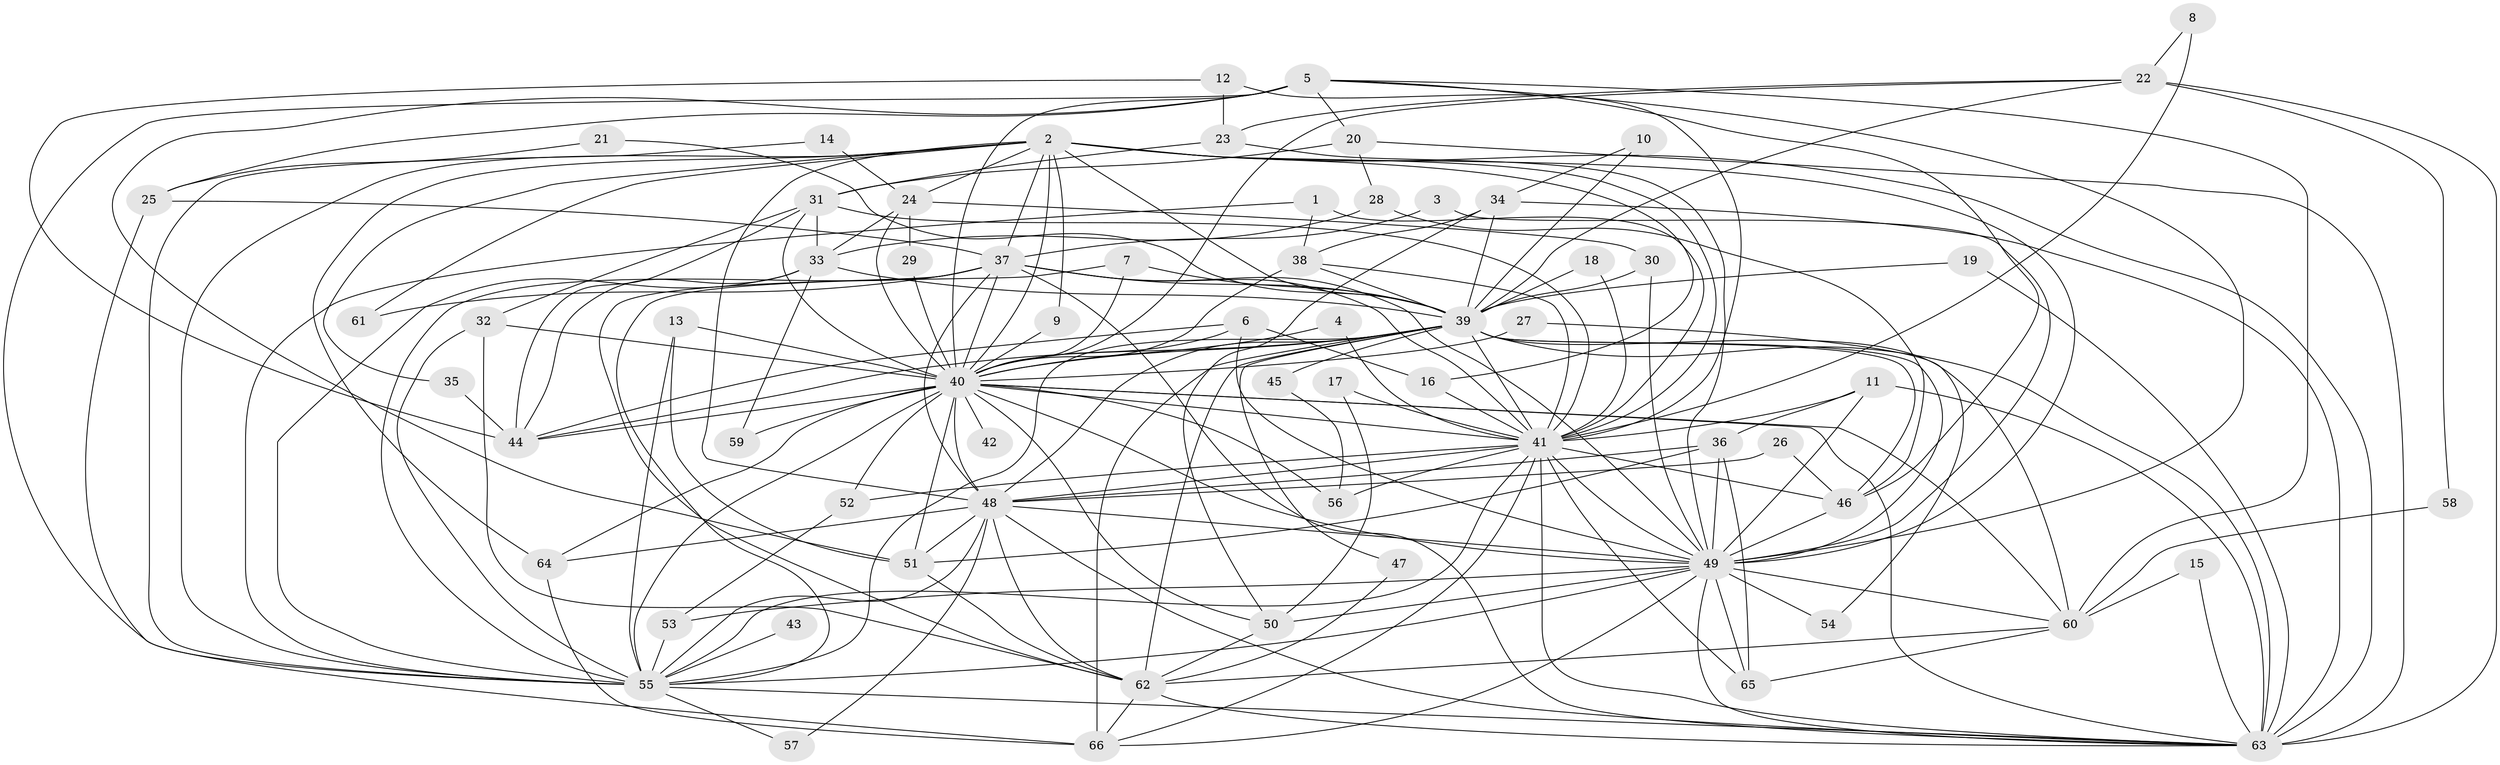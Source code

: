 // original degree distribution, {14: 0.007633587786259542, 15: 0.015267175572519083, 17: 0.007633587786259542, 35: 0.007633587786259542, 33: 0.007633587786259542, 28: 0.007633587786259542, 23: 0.007633587786259542, 18: 0.007633587786259542, 24: 0.007633587786259542, 4: 0.09923664122137404, 10: 0.007633587786259542, 6: 0.03816793893129771, 7: 0.015267175572519083, 3: 0.19083969465648856, 8: 0.007633587786259542, 2: 0.5267175572519084, 5: 0.03816793893129771}
// Generated by graph-tools (version 1.1) at 2025/25/03/09/25 03:25:39]
// undirected, 66 vertices, 189 edges
graph export_dot {
graph [start="1"]
  node [color=gray90,style=filled];
  1;
  2;
  3;
  4;
  5;
  6;
  7;
  8;
  9;
  10;
  11;
  12;
  13;
  14;
  15;
  16;
  17;
  18;
  19;
  20;
  21;
  22;
  23;
  24;
  25;
  26;
  27;
  28;
  29;
  30;
  31;
  32;
  33;
  34;
  35;
  36;
  37;
  38;
  39;
  40;
  41;
  42;
  43;
  44;
  45;
  46;
  47;
  48;
  49;
  50;
  51;
  52;
  53;
  54;
  55;
  56;
  57;
  58;
  59;
  60;
  61;
  62;
  63;
  64;
  65;
  66;
  1 -- 38 [weight=1.0];
  1 -- 41 [weight=1.0];
  1 -- 55 [weight=1.0];
  2 -- 9 [weight=1.0];
  2 -- 16 [weight=1.0];
  2 -- 24 [weight=1.0];
  2 -- 35 [weight=1.0];
  2 -- 37 [weight=2.0];
  2 -- 39 [weight=2.0];
  2 -- 40 [weight=2.0];
  2 -- 41 [weight=2.0];
  2 -- 48 [weight=2.0];
  2 -- 49 [weight=2.0];
  2 -- 55 [weight=2.0];
  2 -- 61 [weight=1.0];
  2 -- 63 [weight=4.0];
  2 -- 64 [weight=2.0];
  3 -- 37 [weight=1.0];
  3 -- 49 [weight=1.0];
  4 -- 40 [weight=1.0];
  4 -- 41 [weight=1.0];
  5 -- 20 [weight=1.0];
  5 -- 25 [weight=1.0];
  5 -- 40 [weight=1.0];
  5 -- 46 [weight=1.0];
  5 -- 49 [weight=1.0];
  5 -- 51 [weight=1.0];
  5 -- 55 [weight=1.0];
  5 -- 60 [weight=1.0];
  6 -- 16 [weight=1.0];
  6 -- 40 [weight=1.0];
  6 -- 44 [weight=1.0];
  6 -- 49 [weight=1.0];
  7 -- 39 [weight=1.0];
  7 -- 40 [weight=1.0];
  7 -- 55 [weight=1.0];
  8 -- 22 [weight=1.0];
  8 -- 41 [weight=1.0];
  9 -- 40 [weight=1.0];
  10 -- 34 [weight=1.0];
  10 -- 39 [weight=1.0];
  11 -- 36 [weight=1.0];
  11 -- 41 [weight=1.0];
  11 -- 49 [weight=1.0];
  11 -- 63 [weight=1.0];
  12 -- 23 [weight=1.0];
  12 -- 41 [weight=1.0];
  12 -- 44 [weight=1.0];
  13 -- 40 [weight=1.0];
  13 -- 51 [weight=1.0];
  13 -- 55 [weight=1.0];
  14 -- 24 [weight=1.0];
  14 -- 55 [weight=1.0];
  15 -- 60 [weight=1.0];
  15 -- 63 [weight=1.0];
  16 -- 41 [weight=1.0];
  17 -- 41 [weight=1.0];
  17 -- 50 [weight=1.0];
  18 -- 39 [weight=1.0];
  18 -- 41 [weight=1.0];
  19 -- 39 [weight=1.0];
  19 -- 63 [weight=1.0];
  20 -- 28 [weight=1.0];
  20 -- 31 [weight=1.0];
  20 -- 63 [weight=1.0];
  21 -- 25 [weight=1.0];
  21 -- 39 [weight=1.0];
  22 -- 23 [weight=1.0];
  22 -- 39 [weight=1.0];
  22 -- 40 [weight=1.0];
  22 -- 58 [weight=1.0];
  22 -- 63 [weight=1.0];
  23 -- 31 [weight=1.0];
  23 -- 49 [weight=1.0];
  24 -- 29 [weight=1.0];
  24 -- 30 [weight=1.0];
  24 -- 33 [weight=1.0];
  24 -- 40 [weight=1.0];
  25 -- 37 [weight=1.0];
  25 -- 66 [weight=1.0];
  26 -- 46 [weight=1.0];
  26 -- 48 [weight=1.0];
  27 -- 40 [weight=2.0];
  27 -- 54 [weight=1.0];
  28 -- 33 [weight=1.0];
  28 -- 46 [weight=1.0];
  29 -- 40 [weight=1.0];
  30 -- 39 [weight=2.0];
  30 -- 49 [weight=1.0];
  31 -- 32 [weight=1.0];
  31 -- 33 [weight=1.0];
  31 -- 40 [weight=1.0];
  31 -- 41 [weight=1.0];
  31 -- 44 [weight=1.0];
  32 -- 40 [weight=1.0];
  32 -- 55 [weight=1.0];
  32 -- 62 [weight=1.0];
  33 -- 39 [weight=1.0];
  33 -- 44 [weight=1.0];
  33 -- 55 [weight=1.0];
  33 -- 59 [weight=1.0];
  34 -- 38 [weight=1.0];
  34 -- 39 [weight=1.0];
  34 -- 50 [weight=1.0];
  34 -- 63 [weight=1.0];
  35 -- 44 [weight=1.0];
  36 -- 48 [weight=1.0];
  36 -- 49 [weight=1.0];
  36 -- 51 [weight=1.0];
  36 -- 65 [weight=1.0];
  37 -- 39 [weight=2.0];
  37 -- 40 [weight=1.0];
  37 -- 41 [weight=2.0];
  37 -- 48 [weight=1.0];
  37 -- 49 [weight=1.0];
  37 -- 55 [weight=2.0];
  37 -- 61 [weight=1.0];
  37 -- 62 [weight=1.0];
  37 -- 63 [weight=1.0];
  38 -- 39 [weight=1.0];
  38 -- 40 [weight=1.0];
  38 -- 41 [weight=1.0];
  39 -- 40 [weight=2.0];
  39 -- 41 [weight=2.0];
  39 -- 44 [weight=1.0];
  39 -- 45 [weight=1.0];
  39 -- 46 [weight=1.0];
  39 -- 47 [weight=1.0];
  39 -- 48 [weight=2.0];
  39 -- 49 [weight=1.0];
  39 -- 55 [weight=1.0];
  39 -- 60 [weight=1.0];
  39 -- 62 [weight=1.0];
  39 -- 63 [weight=1.0];
  39 -- 66 [weight=2.0];
  40 -- 41 [weight=1.0];
  40 -- 42 [weight=2.0];
  40 -- 44 [weight=1.0];
  40 -- 48 [weight=1.0];
  40 -- 49 [weight=1.0];
  40 -- 50 [weight=2.0];
  40 -- 51 [weight=2.0];
  40 -- 52 [weight=1.0];
  40 -- 55 [weight=1.0];
  40 -- 56 [weight=2.0];
  40 -- 59 [weight=1.0];
  40 -- 60 [weight=1.0];
  40 -- 63 [weight=1.0];
  40 -- 64 [weight=1.0];
  41 -- 46 [weight=1.0];
  41 -- 48 [weight=1.0];
  41 -- 49 [weight=1.0];
  41 -- 52 [weight=1.0];
  41 -- 55 [weight=2.0];
  41 -- 56 [weight=1.0];
  41 -- 63 [weight=1.0];
  41 -- 65 [weight=2.0];
  41 -- 66 [weight=1.0];
  43 -- 55 [weight=1.0];
  45 -- 56 [weight=1.0];
  46 -- 49 [weight=2.0];
  47 -- 62 [weight=1.0];
  48 -- 49 [weight=1.0];
  48 -- 51 [weight=1.0];
  48 -- 55 [weight=2.0];
  48 -- 57 [weight=1.0];
  48 -- 62 [weight=1.0];
  48 -- 63 [weight=1.0];
  48 -- 64 [weight=1.0];
  49 -- 50 [weight=1.0];
  49 -- 53 [weight=1.0];
  49 -- 54 [weight=1.0];
  49 -- 55 [weight=1.0];
  49 -- 60 [weight=1.0];
  49 -- 63 [weight=1.0];
  49 -- 65 [weight=1.0];
  49 -- 66 [weight=1.0];
  50 -- 62 [weight=1.0];
  51 -- 62 [weight=1.0];
  52 -- 53 [weight=1.0];
  53 -- 55 [weight=1.0];
  55 -- 57 [weight=1.0];
  55 -- 63 [weight=1.0];
  58 -- 60 [weight=1.0];
  60 -- 62 [weight=1.0];
  60 -- 65 [weight=1.0];
  62 -- 63 [weight=1.0];
  62 -- 66 [weight=1.0];
  64 -- 66 [weight=1.0];
}

